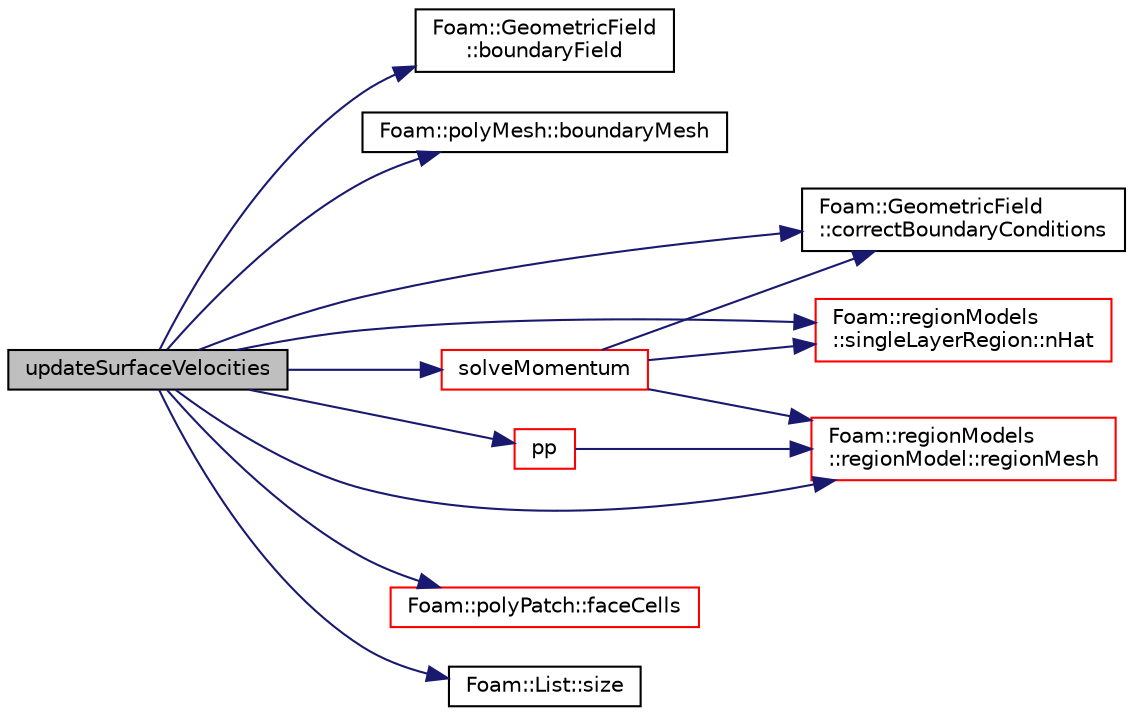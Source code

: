 digraph "updateSurfaceVelocities"
{
  bgcolor="transparent";
  edge [fontname="Helvetica",fontsize="10",labelfontname="Helvetica",labelfontsize="10"];
  node [fontname="Helvetica",fontsize="10",shape=record];
  rankdir="LR";
  Node1 [label="updateSurfaceVelocities",height=0.2,width=0.4,color="black", fillcolor="grey75", style="filled", fontcolor="black"];
  Node1 -> Node2 [color="midnightblue",fontsize="10",style="solid",fontname="Helvetica"];
  Node2 [label="Foam::GeometricField\l::boundaryField",height=0.2,width=0.4,color="black",URL="$a00937.html#a6987ef31fb532d0fc43c84eca14fe558",tooltip="Return const-reference to the boundary field. "];
  Node1 -> Node3 [color="midnightblue",fontsize="10",style="solid",fontname="Helvetica"];
  Node3 [label="Foam::polyMesh::boundaryMesh",height=0.2,width=0.4,color="black",URL="$a01959.html#a6b7f5ba89250dbd7a1c6c7860ab60fe3",tooltip="Return boundary mesh. "];
  Node1 -> Node4 [color="midnightblue",fontsize="10",style="solid",fontname="Helvetica"];
  Node4 [label="Foam::GeometricField\l::correctBoundaryConditions",height=0.2,width=0.4,color="black",URL="$a00937.html#acaf6878ef900e593c4b20812f1b567d6",tooltip="Correct boundary field. "];
  Node1 -> Node5 [color="midnightblue",fontsize="10",style="solid",fontname="Helvetica"];
  Node5 [label="Foam::polyPatch::faceCells",height=0.2,width=0.4,color="red",URL="$a01977.html#a7cbd3f7d875089fbed897f536ef662c9",tooltip="Return face-cell addressing. "];
  Node1 -> Node6 [color="midnightblue",fontsize="10",style="solid",fontname="Helvetica"];
  Node6 [label="Foam::regionModels\l::singleLayerRegion::nHat",height=0.2,width=0.4,color="red",URL="$a02395.html#a0f8e04f7d40d49fd2f1a14bfd4fc3b76",tooltip="Return the patch normal vectors. "];
  Node1 -> Node7 [color="midnightblue",fontsize="10",style="solid",fontname="Helvetica"];
  Node7 [label="pp",height=0.2,width=0.4,color="red",URL="$a01266.html#ac0001dfb6180e452fe671ec2a4d8efed",tooltip="Implicit pressure source coefficient. "];
  Node7 -> Node8 [color="midnightblue",fontsize="10",style="solid",fontname="Helvetica"];
  Node8 [label="Foam::regionModels\l::regionModel::regionMesh",height=0.2,width=0.4,color="red",URL="$a02191.html#a0c7874a65eec16e2afa43acd6055b16a",tooltip="Return the region mesh database. "];
  Node1 -> Node8 [color="midnightblue",fontsize="10",style="solid",fontname="Helvetica"];
  Node1 -> Node9 [color="midnightblue",fontsize="10",style="solid",fontname="Helvetica"];
  Node9 [label="Foam::List::size",height=0.2,width=0.4,color="black",URL="$a01397.html#a8a5f6fa29bd4b500caf186f60245b384",tooltip="Override size to be inconsistent with allocated storage. "];
  Node1 -> Node10 [color="midnightblue",fontsize="10",style="solid",fontname="Helvetica"];
  Node10 [label="solveMomentum",height=0.2,width=0.4,color="red",URL="$a01266.html#aaba5d5ef7ac2693c87b0b31a7605f178",tooltip="Solve for film velocity. "];
  Node10 -> Node8 [color="midnightblue",fontsize="10",style="solid",fontname="Helvetica"];
  Node10 -> Node6 [color="midnightblue",fontsize="10",style="solid",fontname="Helvetica"];
  Node10 -> Node4 [color="midnightblue",fontsize="10",style="solid",fontname="Helvetica"];
}
